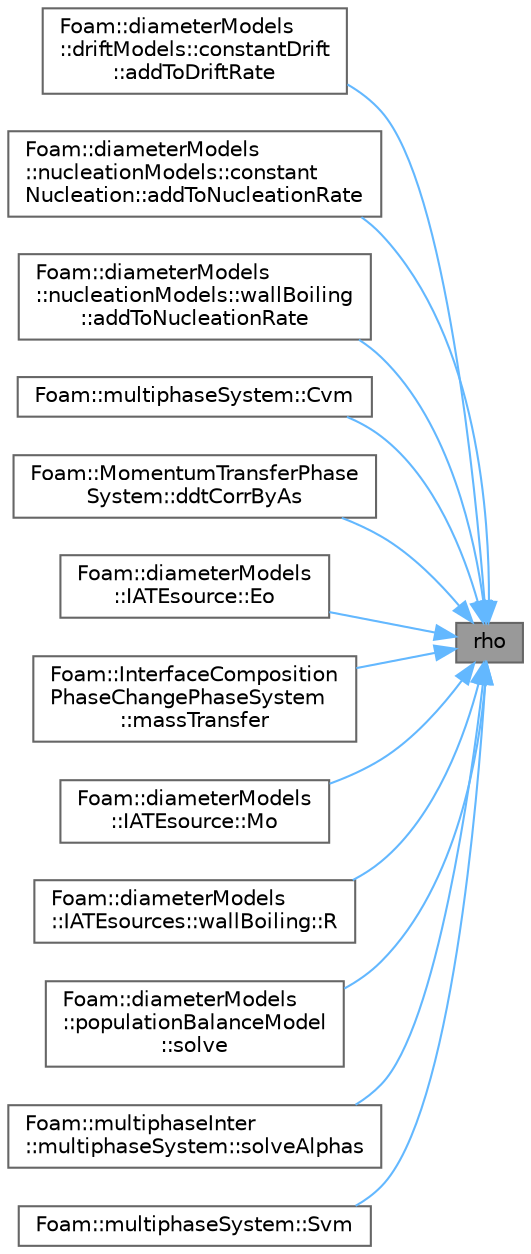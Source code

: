 digraph "rho"
{
 // LATEX_PDF_SIZE
  bgcolor="transparent";
  edge [fontname=Helvetica,fontsize=10,labelfontname=Helvetica,labelfontsize=10];
  node [fontname=Helvetica,fontsize=10,shape=box,height=0.2,width=0.4];
  rankdir="RL";
  Node1 [id="Node000001",label="rho",height=0.2,width=0.4,color="gray40", fillcolor="grey60", style="filled", fontcolor="black",tooltip=" "];
  Node1 -> Node2 [id="edge1_Node000001_Node000002",dir="back",color="steelblue1",style="solid",tooltip=" "];
  Node2 [id="Node000002",label="Foam::diameterModels\l::driftModels::constantDrift\l::addToDriftRate",height=0.2,width=0.4,color="grey40", fillcolor="white", style="filled",URL="$classFoam_1_1diameterModels_1_1driftModels_1_1constantDrift.html#a5edc4db82981c9b4947dfa4c3ba9edbc",tooltip=" "];
  Node1 -> Node3 [id="edge2_Node000001_Node000003",dir="back",color="steelblue1",style="solid",tooltip=" "];
  Node3 [id="Node000003",label="Foam::diameterModels\l::nucleationModels::constant\lNucleation::addToNucleationRate",height=0.2,width=0.4,color="grey40", fillcolor="white", style="filled",URL="$classFoam_1_1diameterModels_1_1nucleationModels_1_1constantNucleation.html#a41c016ac89ecc5ddd5f8fde5626c7b0d",tooltip=" "];
  Node1 -> Node4 [id="edge3_Node000001_Node000004",dir="back",color="steelblue1",style="solid",tooltip=" "];
  Node4 [id="Node000004",label="Foam::diameterModels\l::nucleationModels::wallBoiling\l::addToNucleationRate",height=0.2,width=0.4,color="grey40", fillcolor="white", style="filled",URL="$classFoam_1_1diameterModels_1_1nucleationModels_1_1wallBoiling.html#a41c016ac89ecc5ddd5f8fde5626c7b0d",tooltip=" "];
  Node1 -> Node5 [id="edge4_Node000001_Node000005",dir="back",color="steelblue1",style="solid",tooltip=" "];
  Node5 [id="Node000005",label="Foam::multiphaseSystem::Cvm",height=0.2,width=0.4,color="grey40", fillcolor="white", style="filled",URL="$classFoam_1_1multiphaseSystem.html#ad4f47d7f2133294ed123e75d80bfa0d3",tooltip=" "];
  Node1 -> Node6 [id="edge5_Node000001_Node000006",dir="back",color="steelblue1",style="solid",tooltip=" "];
  Node6 [id="Node000006",label="Foam::MomentumTransferPhase\lSystem::ddtCorrByAs",height=0.2,width=0.4,color="grey40", fillcolor="white", style="filled",URL="$classFoam_1_1MomentumTransferPhaseSystem.html#a419e5977a02339f1ce38b330eed8e236",tooltip=" "];
  Node1 -> Node7 [id="edge6_Node000001_Node000007",dir="back",color="steelblue1",style="solid",tooltip=" "];
  Node7 [id="Node000007",label="Foam::diameterModels\l::IATEsource::Eo",height=0.2,width=0.4,color="grey40", fillcolor="white", style="filled",URL="$classFoam_1_1diameterModels_1_1IATEsource.html#a211e9976c789a7614edb17cd25172caa",tooltip=" "];
  Node1 -> Node8 [id="edge7_Node000001_Node000008",dir="back",color="steelblue1",style="solid",tooltip=" "];
  Node8 [id="Node000008",label="Foam::InterfaceComposition\lPhaseChangePhaseSystem\l::massTransfer",height=0.2,width=0.4,color="grey40", fillcolor="white", style="filled",URL="$classFoam_1_1InterfaceCompositionPhaseChangePhaseSystem.html#a8a8a4fbfeb067752ac93e7c8efdfc7e0",tooltip=" "];
  Node1 -> Node9 [id="edge8_Node000001_Node000009",dir="back",color="steelblue1",style="solid",tooltip=" "];
  Node9 [id="Node000009",label="Foam::diameterModels\l::IATEsource::Mo",height=0.2,width=0.4,color="grey40", fillcolor="white", style="filled",URL="$classFoam_1_1diameterModels_1_1IATEsource.html#a37bdb1278b797a81795f87164ddccf82",tooltip=" "];
  Node1 -> Node10 [id="edge9_Node000001_Node000010",dir="back",color="steelblue1",style="solid",tooltip=" "];
  Node10 [id="Node000010",label="Foam::diameterModels\l::IATEsources::wallBoiling::R",height=0.2,width=0.4,color="grey40", fillcolor="white", style="filled",URL="$classFoam_1_1diameterModels_1_1IATEsources_1_1wallBoiling.html#ae775dea4b3261d3719ead5a907bba9cf",tooltip=" "];
  Node1 -> Node11 [id="edge10_Node000001_Node000011",dir="back",color="steelblue1",style="solid",tooltip=" "];
  Node11 [id="Node000011",label="Foam::diameterModels\l::populationBalanceModel\l::solve",height=0.2,width=0.4,color="grey40", fillcolor="white", style="filled",URL="$classFoam_1_1diameterModels_1_1populationBalanceModel.html#af7d39f0eac0af0ed5785935ac72a1e7d",tooltip=" "];
  Node1 -> Node12 [id="edge11_Node000001_Node000012",dir="back",color="steelblue1",style="solid",tooltip=" "];
  Node12 [id="Node000012",label="Foam::multiphaseInter\l::multiphaseSystem::solveAlphas",height=0.2,width=0.4,color="grey40", fillcolor="white", style="filled",URL="$classFoam_1_1multiphaseInter_1_1multiphaseSystem.html#afe5b9a184cdf03cf08521797483e55da",tooltip=" "];
  Node1 -> Node13 [id="edge12_Node000001_Node000013",dir="back",color="steelblue1",style="solid",tooltip=" "];
  Node13 [id="Node000013",label="Foam::multiphaseSystem::Svm",height=0.2,width=0.4,color="grey40", fillcolor="white", style="filled",URL="$classFoam_1_1multiphaseSystem.html#af0acb8fc44a647a7a5675a26b9313ffa",tooltip=" "];
}
